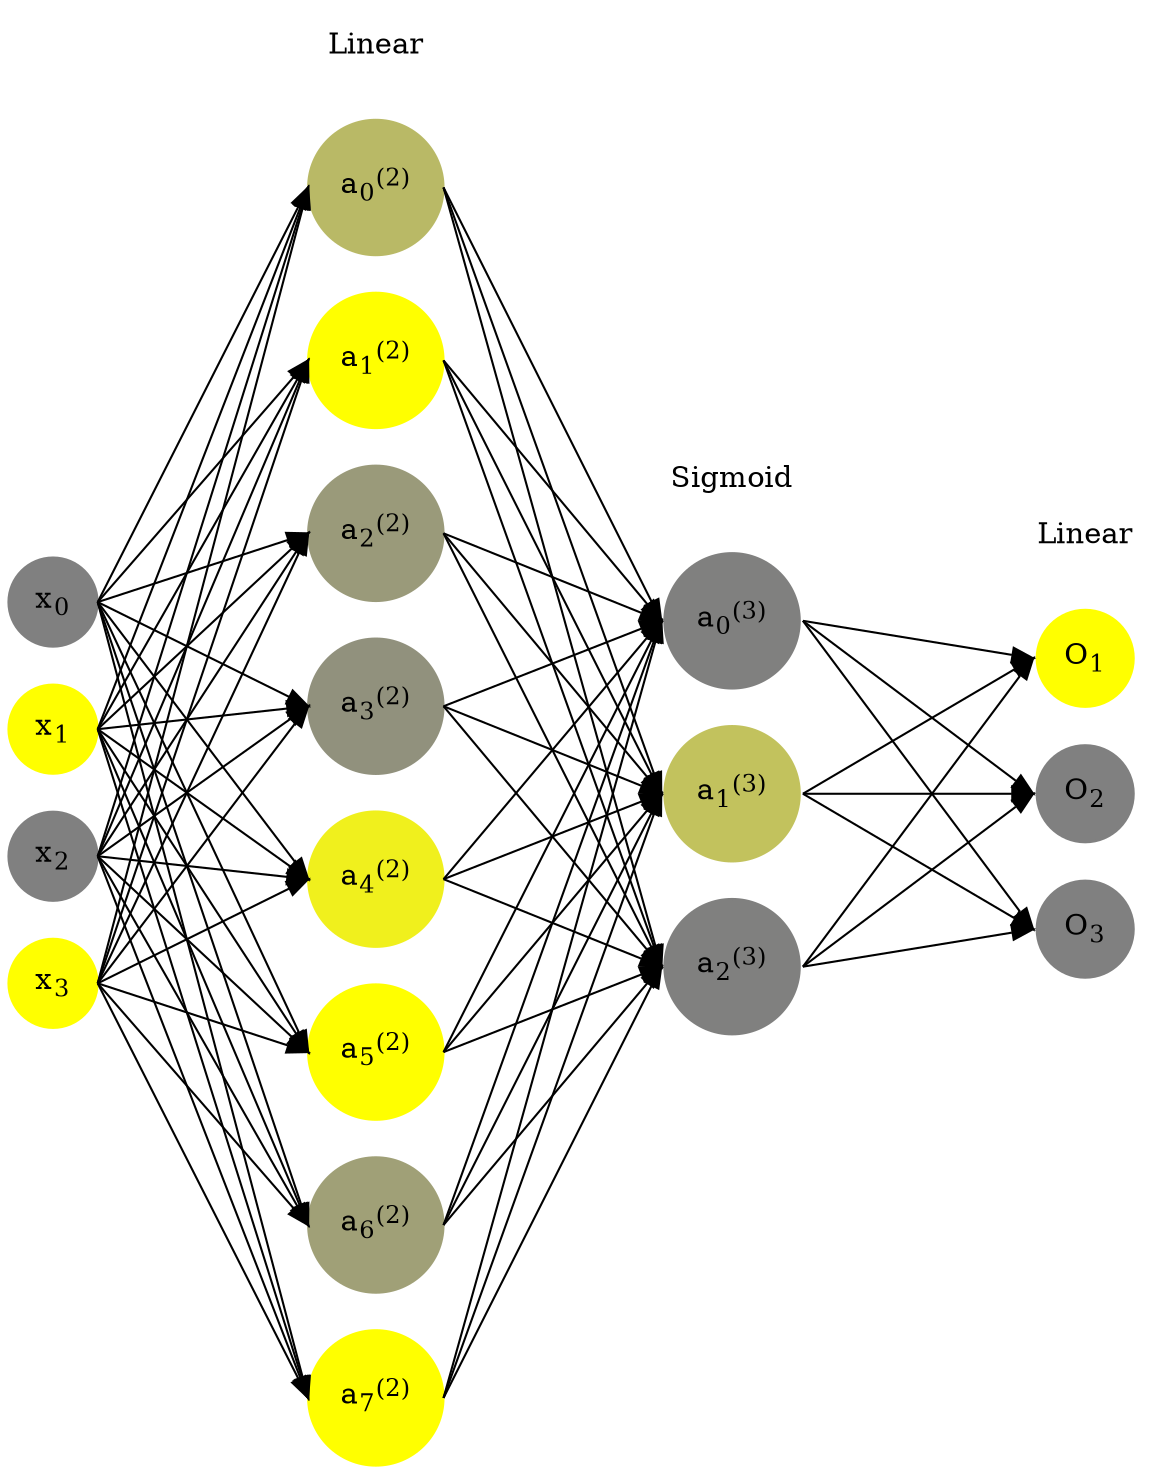 digraph G {
	rankdir = LR;
	splines=false;
	edge[style=invis];
	ranksep= 1.4;
	{
	node [shape=circle, color="0.1667, 0.0, 0.5", style=filled, fillcolor="0.1667, 0.0, 0.5"];
	x0 [label=<x<sub>0</sub>>];
	}
	{
	node [shape=circle, color="0.1667, 1.0, 1.0", style=filled, fillcolor="0.1667, 1.0, 1.0"];
	x1 [label=<x<sub>1</sub>>];
	}
	{
	node [shape=circle, color="0.1667, 0.0, 0.5", style=filled, fillcolor="0.1667, 0.0, 0.5"];
	x2 [label=<x<sub>2</sub>>];
	}
	{
	node [shape=circle, color="0.1667, 1.0, 1.0", style=filled, fillcolor="0.1667, 1.0, 1.0"];
	x3 [label=<x<sub>3</sub>>];
	}
	{
	node [shape=circle, color="0.1667, 0.449869, 0.724934", style=filled, fillcolor="0.1667, 0.449869, 0.724934"];
	a02 [label=<a<sub>0</sub><sup>(2)</sup>>];
	}
	{
	node [shape=circle, color="0.1667, 1.107601, 1.053800", style=filled, fillcolor="0.1667, 1.107601, 1.053800"];
	a12 [label=<a<sub>1</sub><sup>(2)</sup>>];
	}
	{
	node [shape=circle, color="0.1667, 0.205501, 0.602750", style=filled, fillcolor="0.1667, 0.205501, 0.602750"];
	a22 [label=<a<sub>2</sub><sup>(2)</sup>>];
	}
	{
	node [shape=circle, color="0.1667, 0.138828, 0.569414", style=filled, fillcolor="0.1667, 0.138828, 0.569414"];
	a32 [label=<a<sub>3</sub><sup>(2)</sup>>];
	}
	{
	node [shape=circle, color="0.1667, 0.876478, 0.938239", style=filled, fillcolor="0.1667, 0.876478, 0.938239"];
	a42 [label=<a<sub>4</sub><sup>(2)</sup>>];
	}
	{
	node [shape=circle, color="0.1667, 2.368211, 1.684106", style=filled, fillcolor="0.1667, 2.368211, 1.684106"];
	a52 [label=<a<sub>5</sub><sup>(2)</sup>>];
	}
	{
	node [shape=circle, color="0.1667, 0.257771, 0.628886", style=filled, fillcolor="0.1667, 0.257771, 0.628886"];
	a62 [label=<a<sub>6</sub><sup>(2)</sup>>];
	}
	{
	node [shape=circle, color="0.1667, 1.589025, 1.294512", style=filled, fillcolor="0.1667, 1.589025, 1.294512"];
	a72 [label=<a<sub>7</sub><sup>(2)</sup>>];
	}
	{
	node [shape=circle, color="0.1667, 0.000893, 0.500446", style=filled, fillcolor="0.1667, 0.000893, 0.500446"];
	a03 [label=<a<sub>0</sub><sup>(3)</sup>>];
	}
	{
	node [shape=circle, color="0.1667, 0.519654, 0.759827", style=filled, fillcolor="0.1667, 0.519654, 0.759827"];
	a13 [label=<a<sub>1</sub><sup>(3)</sup>>];
	}
	{
	node [shape=circle, color="0.1667, 0.000005, 0.500002", style=filled, fillcolor="0.1667, 0.000005, 0.500002"];
	a23 [label=<a<sub>2</sub><sup>(3)</sup>>];
	}
	{
	node [shape=circle, color="0.1667, 1.0, 1.0", style=filled, fillcolor="0.1667, 1.0, 1.0"];
	O1 [label=<O<sub>1</sub>>];
	}
	{
	node [shape=circle, color="0.1667, 0.0, 0.5", style=filled, fillcolor="0.1667, 0.0, 0.5"];
	O2 [label=<O<sub>2</sub>>];
	}
	{
	node [shape=circle, color="0.1667, 0.0, 0.5", style=filled, fillcolor="0.1667, 0.0, 0.5"];
	O3 [label=<O<sub>3</sub>>];
	}
	{
	rank=same;
	x0->x1->x2->x3;
	}
	{
	rank=same;
	a02->a12->a22->a32->a42->a52->a62->a72;
	}
	{
	rank=same;
	a03->a13->a23;
	}
	{
	rank=same;
	O1->O2->O3;
	}
	l1 [shape=plaintext,label="Linear"];
	l1->a02;
	{rank=same; l1;a02};
	l2 [shape=plaintext,label="Sigmoid"];
	l2->a03;
	{rank=same; l2;a03};
	l3 [shape=plaintext,label="Linear"];
	l3->O1;
	{rank=same; l3;O1};
edge[style=solid, tailport=e, headport=w];
	{x0;x1;x2;x3} -> {a02;a12;a22;a32;a42;a52;a62;a72};
	{a02;a12;a22;a32;a42;a52;a62;a72} -> {a03;a13;a23};
	{a03;a13;a23} -> {O1,O2,O3};
}